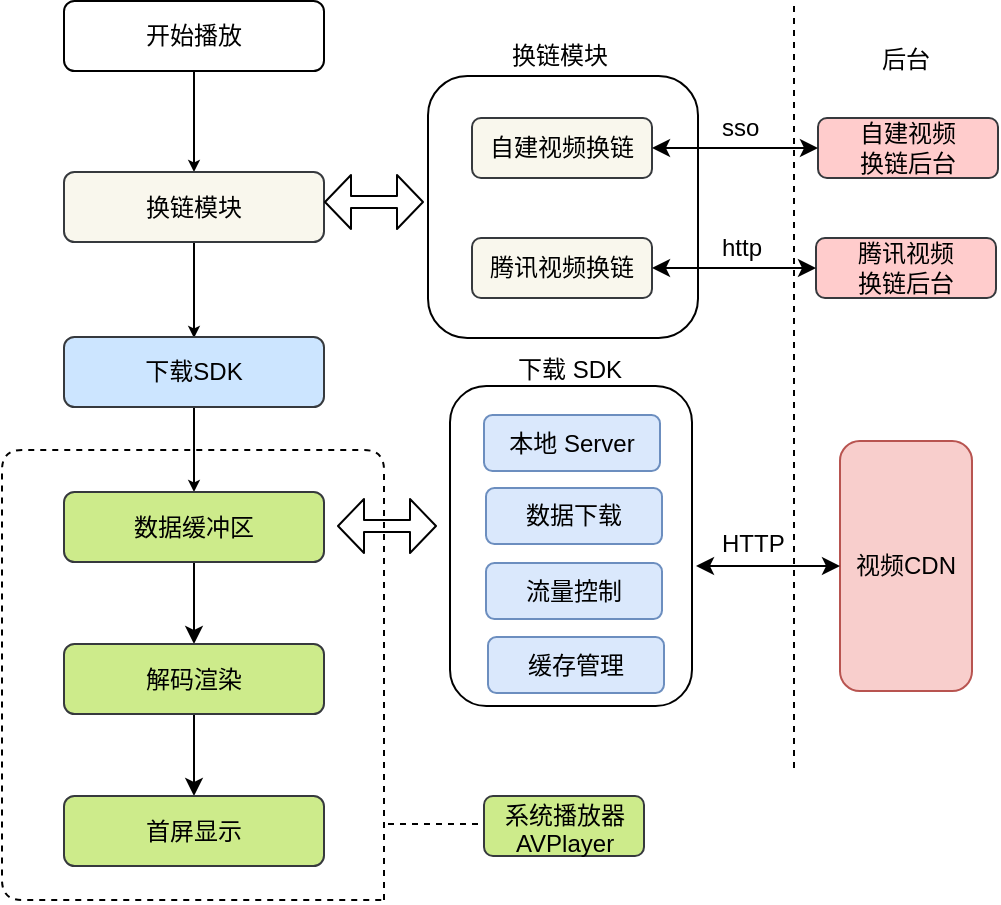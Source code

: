 <mxfile pages="1" version="11.2.2" type="github"><diagram id="QrpGzNO7XUfX6GxQx5zr" name="Page-1"><mxGraphModel dx="782" dy="467" grid="0" gridSize="10" guides="1" tooltips="1" connect="1" arrows="1" fold="1" page="1" pageScale="1" pageWidth="827" pageHeight="1169" math="0" shadow="0"><root><mxCell id="0"/><mxCell id="1" parent="0"/><mxCell id="cgWFoku3ncML8rFmYeab-35" value="" style="rounded=1;whiteSpace=wrap;html=1;gradientColor=none;labelBackgroundColor=none;" parent="1" vertex="1"><mxGeometry x="402" y="127" width="135" height="131" as="geometry"/></mxCell><mxCell id="cgWFoku3ncML8rFmYeab-12" value="自建视频换链" style="rounded=1;whiteSpace=wrap;html=1;fillColor=#f9f7ed;strokeColor=#36393d;" parent="1" vertex="1"><mxGeometry x="424" y="148" width="90" height="30" as="geometry"/></mxCell><mxCell id="cgWFoku3ncML8rFmYeab-13" value="腾讯视频换链" style="rounded=1;whiteSpace=wrap;html=1;fillColor=#f9f7ed;strokeColor=#36393d;" parent="1" vertex="1"><mxGeometry x="424" y="208" width="90" height="30" as="geometry"/></mxCell><mxCell id="cgWFoku3ncML8rFmYeab-16" value="自建视频&lt;br&gt;换链后台" style="rounded=1;whiteSpace=wrap;html=1;fillColor=#ffcccc;strokeColor=#36393d;" parent="1" vertex="1"><mxGeometry x="597" y="148" width="90" height="30" as="geometry"/></mxCell><mxCell id="cgWFoku3ncML8rFmYeab-17" value="腾讯视频&lt;br&gt;换链后台" style="rounded=1;whiteSpace=wrap;html=1;fillColor=#ffcccc;strokeColor=#36393d;" parent="1" vertex="1"><mxGeometry x="596" y="208" width="90" height="30" as="geometry"/></mxCell><mxCell id="cgWFoku3ncML8rFmYeab-29" value="" style="endArrow=classic;startArrow=classic;html=1;entryX=0;entryY=0.5;entryDx=0;entryDy=0;" parent="1" target="cgWFoku3ncML8rFmYeab-16" edge="1"><mxGeometry width="50" height="50" relative="1" as="geometry"><mxPoint x="514" y="163" as="sourcePoint"/><mxPoint x="574" y="163" as="targetPoint"/><Array as="points"><mxPoint x="544" y="163"/></Array></mxGeometry></mxCell><mxCell id="cgWFoku3ncML8rFmYeab-30" value="sso" style="text;html=1;resizable=0;points=[];autosize=1;align=left;verticalAlign=top;spacingTop=-4;" parent="1" vertex="1"><mxGeometry x="547" y="143" width="30" height="20" as="geometry"/></mxCell><mxCell id="cgWFoku3ncML8rFmYeab-32" value="" style="endArrow=classic;startArrow=classic;html=1;exitX=1;exitY=0.5;exitDx=0;exitDy=0;entryX=0;entryY=0.5;entryDx=0;entryDy=0;" parent="1" source="cgWFoku3ncML8rFmYeab-13" target="cgWFoku3ncML8rFmYeab-17" edge="1"><mxGeometry width="50" height="50" relative="1" as="geometry"><mxPoint x="524" y="222" as="sourcePoint"/><mxPoint x="574" y="222" as="targetPoint"/></mxGeometry></mxCell><mxCell id="cgWFoku3ncML8rFmYeab-33" value="http" style="text;html=1;resizable=0;points=[];autosize=1;align=left;verticalAlign=top;spacingTop=-4;" parent="1" vertex="1"><mxGeometry x="547" y="203" width="40" height="20" as="geometry"/></mxCell><mxCell id="cgWFoku3ncML8rFmYeab-37" value="" style="edgeStyle=orthogonalEdgeStyle;rounded=0;orthogonalLoop=1;jettySize=auto;html=1;startSize=3;endSize=3;" parent="1" source="cgWFoku3ncML8rFmYeab-34" target="cgWFoku3ncML8rFmYeab-36" edge="1"><mxGeometry relative="1" as="geometry"/></mxCell><mxCell id="cgWFoku3ncML8rFmYeab-34" value="开始播放" style="rounded=1;whiteSpace=wrap;html=1;" parent="1" vertex="1"><mxGeometry x="220" y="89.5" width="130" height="35" as="geometry"/></mxCell><mxCell id="cgWFoku3ncML8rFmYeab-39" value="" style="edgeStyle=orthogonalEdgeStyle;rounded=0;orthogonalLoop=1;jettySize=auto;html=1;startSize=3;endSize=3;" parent="1" source="cgWFoku3ncML8rFmYeab-36" edge="1"><mxGeometry relative="1" as="geometry"><mxPoint x="285" y="258" as="targetPoint"/></mxGeometry></mxCell><mxCell id="cgWFoku3ncML8rFmYeab-36" value="换链模块" style="rounded=1;whiteSpace=wrap;html=1;fillColor=#f9f7ed;strokeColor=#36393d;" parent="1" vertex="1"><mxGeometry x="220" y="175" width="130" height="35" as="geometry"/></mxCell><mxCell id="cgWFoku3ncML8rFmYeab-43" value="" style="edgeStyle=orthogonalEdgeStyle;rounded=0;orthogonalLoop=1;jettySize=auto;html=1;startSize=3;endSize=3;" parent="1" source="cgWFoku3ncML8rFmYeab-40" target="cgWFoku3ncML8rFmYeab-42" edge="1"><mxGeometry relative="1" as="geometry"/></mxCell><mxCell id="cgWFoku3ncML8rFmYeab-40" value="下载SDK" style="rounded=1;whiteSpace=wrap;html=1;fillColor=#cce5ff;strokeColor=#36393d;" parent="1" vertex="1"><mxGeometry x="220" y="257.5" width="130" height="35" as="geometry"/></mxCell><mxCell id="XRQbKhl3E0lfEEYeGj4i-2" value="" style="edgeStyle=orthogonalEdgeStyle;rounded=0;orthogonalLoop=1;jettySize=auto;html=1;" parent="1" source="cgWFoku3ncML8rFmYeab-42" target="XRQbKhl3E0lfEEYeGj4i-1" edge="1"><mxGeometry relative="1" as="geometry"/></mxCell><mxCell id="cgWFoku3ncML8rFmYeab-42" value="数据缓冲区" style="rounded=1;whiteSpace=wrap;html=1;fillColor=#cdeb8b;strokeColor=#36393d;" parent="1" vertex="1"><mxGeometry x="220" y="335" width="130" height="35" as="geometry"/></mxCell><mxCell id="cgWFoku3ncML8rFmYeab-44" value="" style="shape=flexArrow;endArrow=classic;startArrow=classic;html=1;width=6;endSize=4;startSize=4;" parent="1" edge="1"><mxGeometry width="50" height="50" relative="1" as="geometry"><mxPoint x="350" y="190" as="sourcePoint"/><mxPoint x="400" y="190" as="targetPoint"/></mxGeometry></mxCell><mxCell id="cgWFoku3ncML8rFmYeab-45" value="换链模块" style="text;html=1;resizable=0;points=[];autosize=1;align=left;verticalAlign=top;spacingTop=-4;" parent="1" vertex="1"><mxGeometry x="442" y="107" width="60" height="20" as="geometry"/></mxCell><mxCell id="cgWFoku3ncML8rFmYeab-46" value="" style="rounded=1;whiteSpace=wrap;html=1;labelBackgroundColor=none;gradientColor=none;" parent="1" vertex="1"><mxGeometry x="413" y="282" width="121" height="160" as="geometry"/></mxCell><mxCell id="cgWFoku3ncML8rFmYeab-47" value="视频CDN" style="rounded=1;whiteSpace=wrap;html=1;labelBackgroundColor=none;fillColor=#f8cecc;strokeColor=#b85450;arcSize=15;" parent="1" vertex="1"><mxGeometry x="608" y="309.5" width="66" height="125" as="geometry"/></mxCell><mxCell id="cgWFoku3ncML8rFmYeab-48" value="本地 Server" style="rounded=1;whiteSpace=wrap;html=1;labelBackgroundColor=none;fillColor=#dae8fc;strokeColor=#6c8ebf;" parent="1" vertex="1"><mxGeometry x="430" y="296.5" width="88" height="28" as="geometry"/></mxCell><mxCell id="cgWFoku3ncML8rFmYeab-49" value="数据下载" style="rounded=1;whiteSpace=wrap;html=1;labelBackgroundColor=none;fillColor=#dae8fc;strokeColor=#6c8ebf;" parent="1" vertex="1"><mxGeometry x="431" y="333" width="88" height="28" as="geometry"/></mxCell><mxCell id="cgWFoku3ncML8rFmYeab-50" value="流量控制" style="rounded=1;whiteSpace=wrap;html=1;labelBackgroundColor=none;fillColor=#dae8fc;strokeColor=#6c8ebf;" parent="1" vertex="1"><mxGeometry x="431" y="370.5" width="88" height="28" as="geometry"/></mxCell><mxCell id="cgWFoku3ncML8rFmYeab-51" value="缓存管理" style="rounded=1;whiteSpace=wrap;html=1;labelBackgroundColor=none;fillColor=#dae8fc;strokeColor=#6c8ebf;" parent="1" vertex="1"><mxGeometry x="432" y="407.5" width="88" height="28" as="geometry"/></mxCell><mxCell id="cgWFoku3ncML8rFmYeab-55" value="" style="endArrow=classic;startArrow=classic;html=1;entryX=0;entryY=0.5;entryDx=0;entryDy=0;" parent="1" target="cgWFoku3ncML8rFmYeab-47" edge="1"><mxGeometry width="50" height="50" relative="1" as="geometry"><mxPoint x="536" y="372" as="sourcePoint"/><mxPoint x="578" y="348.5" as="targetPoint"/></mxGeometry></mxCell><mxCell id="cgWFoku3ncML8rFmYeab-56" value="HTTP" style="text;html=1;resizable=0;points=[];autosize=1;align=left;verticalAlign=top;spacingTop=-4;" parent="1" vertex="1"><mxGeometry x="547" y="350.5" width="50" height="20" as="geometry"/></mxCell><mxCell id="cgWFoku3ncML8rFmYeab-58" value="" style="shape=flexArrow;endArrow=classic;startArrow=classic;html=1;width=6;endSize=4;startSize=4;" parent="1" edge="1"><mxGeometry width="50" height="50" relative="1" as="geometry"><mxPoint x="356.5" y="352" as="sourcePoint"/><mxPoint x="406.5" y="352" as="targetPoint"/></mxGeometry></mxCell><mxCell id="cgWFoku3ncML8rFmYeab-59" value="下载 SDK" style="text;html=1;resizable=0;points=[];autosize=1;align=left;verticalAlign=top;spacingTop=-4;" parent="1" vertex="1"><mxGeometry x="445" y="263.5" width="70" height="20" as="geometry"/></mxCell><mxCell id="cgWFoku3ncML8rFmYeab-62" value="" style="endArrow=none;dashed=1;html=1;" parent="1" edge="1"><mxGeometry width="50" height="50" relative="1" as="geometry"><mxPoint x="585" y="473" as="sourcePoint"/><mxPoint x="585" y="90" as="targetPoint"/><Array as="points"/></mxGeometry></mxCell><mxCell id="cgWFoku3ncML8rFmYeab-64" value="后台" style="text;html=1;resizable=0;points=[];autosize=1;align=left;verticalAlign=top;spacingTop=-4;" parent="1" vertex="1"><mxGeometry x="627" y="109" width="40" height="20" as="geometry"/></mxCell><mxCell id="XRQbKhl3E0lfEEYeGj4i-25" value="" style="edgeStyle=orthogonalEdgeStyle;rounded=0;orthogonalLoop=1;jettySize=auto;html=1;" parent="1" source="XRQbKhl3E0lfEEYeGj4i-1" target="XRQbKhl3E0lfEEYeGj4i-24" edge="1"><mxGeometry relative="1" as="geometry"/></mxCell><mxCell id="XRQbKhl3E0lfEEYeGj4i-1" value="解码渲染" style="rounded=1;whiteSpace=wrap;html=1;fillColor=#cdeb8b;strokeColor=#36393d;" parent="1" vertex="1"><mxGeometry x="220" y="411" width="130" height="35" as="geometry"/></mxCell><mxCell id="XRQbKhl3E0lfEEYeGj4i-24" value="首屏显示" style="rounded=1;whiteSpace=wrap;html=1;fillColor=#cdeb8b;strokeColor=#36393d;" parent="1" vertex="1"><mxGeometry x="220" y="487" width="130" height="35" as="geometry"/></mxCell><mxCell id="XRQbKhl3E0lfEEYeGj4i-20" value="" style="endArrow=none;dashed=1;html=1;" parent="1" edge="1"><mxGeometry width="50" height="50" relative="1" as="geometry"><mxPoint x="380" y="539" as="sourcePoint"/><mxPoint x="380" y="539" as="targetPoint"/><Array as="points"><mxPoint x="380" y="314"/><mxPoint x="189" y="314"/><mxPoint x="189" y="539"/><mxPoint x="292" y="539"/></Array></mxGeometry></mxCell><mxCell id="XRQbKhl3E0lfEEYeGj4i-21" value="系统播放器&lt;br&gt;AVPlayer" style="text;html=1;resizable=0;points=[];autosize=1;align=center;verticalAlign=top;spacingTop=-4;rounded=1;fillColor=#cdeb8b;strokeColor=#36393d;" parent="1" vertex="1"><mxGeometry x="430" y="487" width="80" height="30" as="geometry"/></mxCell><mxCell id="XRQbKhl3E0lfEEYeGj4i-27" value="" style="endArrow=none;dashed=1;html=1;entryX=-0.006;entryY=0.467;entryDx=0;entryDy=0;entryPerimeter=0;" parent="1" target="XRQbKhl3E0lfEEYeGj4i-21" edge="1"><mxGeometry width="50" height="50" relative="1" as="geometry"><mxPoint x="382" y="501" as="sourcePoint"/><mxPoint x="239" y="561" as="targetPoint"/></mxGeometry></mxCell></root></mxGraphModel></diagram></mxfile>